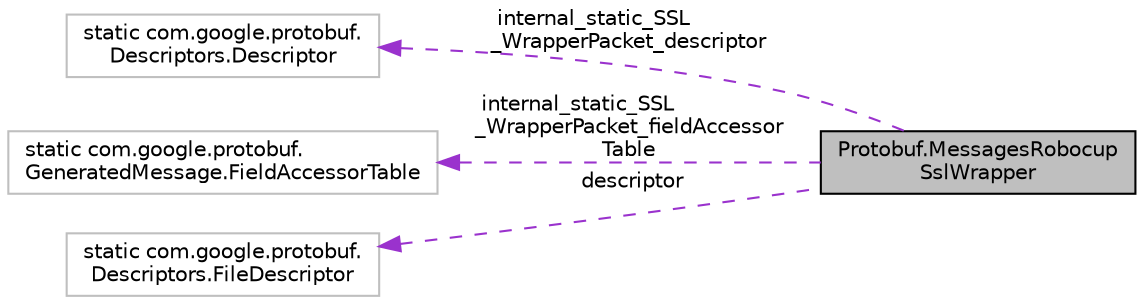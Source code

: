 digraph "Protobuf.MessagesRobocupSslWrapper"
{
 // INTERACTIVE_SVG=YES
  edge [fontname="Helvetica",fontsize="10",labelfontname="Helvetica",labelfontsize="10"];
  node [fontname="Helvetica",fontsize="10",shape=record];
  rankdir="LR";
  Node1 [label="Protobuf.MessagesRobocup\lSslWrapper",height=0.2,width=0.4,color="black", fillcolor="grey75", style="filled", fontcolor="black"];
  Node2 -> Node1 [dir="back",color="darkorchid3",fontsize="10",style="dashed",label=" internal_static_SSL\l_WrapperPacket_descriptor" ,fontname="Helvetica"];
  Node2 [label="static com.google.protobuf.\lDescriptors.Descriptor",height=0.2,width=0.4,color="grey75", fillcolor="white", style="filled"];
  Node3 -> Node1 [dir="back",color="darkorchid3",fontsize="10",style="dashed",label=" internal_static_SSL\l_WrapperPacket_fieldAccessor\lTable" ,fontname="Helvetica"];
  Node3 [label="static com.google.protobuf.\lGeneratedMessage.FieldAccessorTable",height=0.2,width=0.4,color="grey75", fillcolor="white", style="filled"];
  Node4 -> Node1 [dir="back",color="darkorchid3",fontsize="10",style="dashed",label=" descriptor" ,fontname="Helvetica"];
  Node4 [label="static com.google.protobuf.\lDescriptors.FileDescriptor",height=0.2,width=0.4,color="grey75", fillcolor="white", style="filled"];
}
